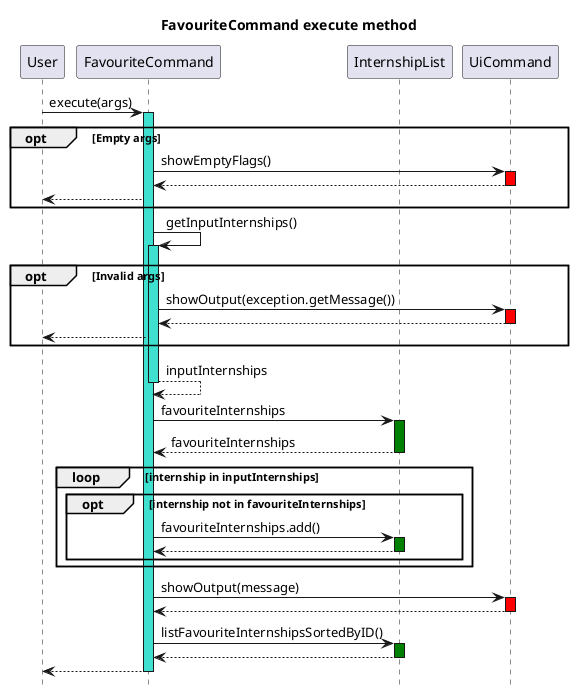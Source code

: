 @startuml
Title FavouriteCommand execute method
hide footbox

participant User
participant FavouriteCommand
participant InternshipList
participant UiCommand


User -> FavouriteCommand: execute(args)
activate FavouriteCommand #turquoise

opt Empty args
FavouriteCommand -> UiCommand: showEmptyFlags()
activate UiCommand #red
UiCommand --> FavouriteCommand
deactivate UiCommand
FavouriteCommand --> User
end
FavouriteCommand -> FavouriteCommand: getInputInternships()
activate FavouriteCommand #turquoise
opt Invalid args
FavouriteCommand -> UiCommand : showOutput(exception.getMessage())
activate UiCommand #red
UiCommand --> FavouriteCommand
deactivate UiCommand
FavouriteCommand --> User
end
FavouriteCommand --> FavouriteCommand : inputInternships
deactivate FavouriteCommand
FavouriteCommand -> InternshipList : favouriteInternships
activate InternshipList #green
InternshipList --> FavouriteCommand : favouriteInternships
deactivate InternshipList
loop internship in inputInternships
    opt internship not in favouriteInternships
    FavouriteCommand -> InternshipList : favouriteInternships.add()
    activate InternshipList #green
    InternshipList --> FavouriteCommand
    deactivate InternshipList
    end
end
FavouriteCommand -> UiCommand : showOutput(message)
activate UiCommand #red
UiCommand --> FavouriteCommand
deactivate UiCommand
FavouriteCommand -> InternshipList : listFavouriteInternshipsSortedByID()
activate InternshipList #green
InternshipList --> FavouriteCommand
deactivate InternshipList
FavouriteCommand --> User
deactivate FavouriteCommand

@enduml
